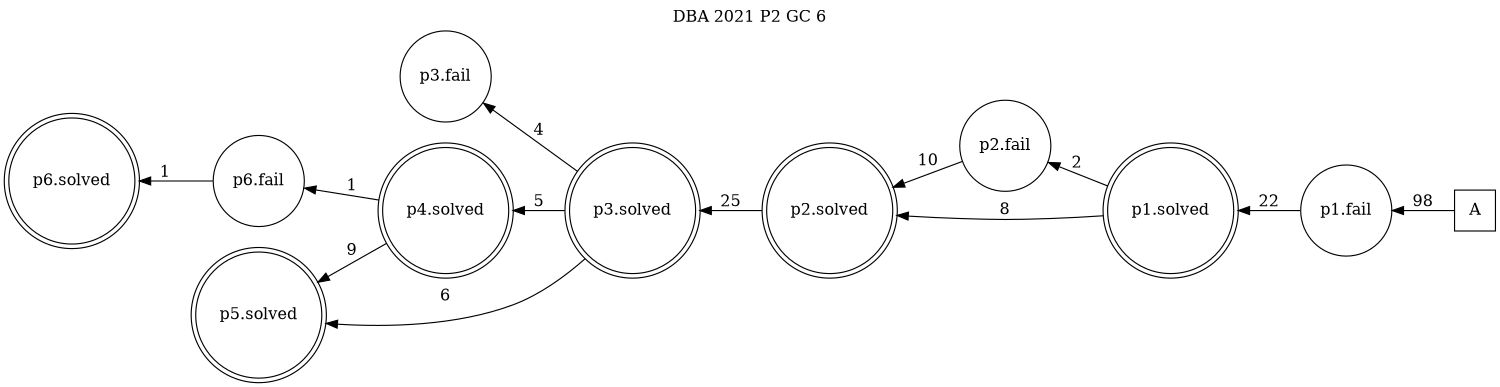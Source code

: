 digraph DBA_2021_P2_GC_6_GOOD {
labelloc="tl"
label= " DBA 2021 P2 GC 6 "
rankdir="RL";
graph [ size=" 10 , 10 !"]

"A" [shape="square" label="A"]
"p1.fail" [shape="circle" label="p1.fail"]
"p1.solved" [shape="doublecircle" label="p1.solved"]
"p2.fail" [shape="circle" label="p2.fail"]
"p2.solved" [shape="doublecircle" label="p2.solved"]
"p3.solved" [shape="doublecircle" label="p3.solved"]
"p3.fail" [shape="circle" label="p3.fail"]
"p4.solved" [shape="doublecircle" label="p4.solved"]
"p5.solved" [shape="doublecircle" label="p5.solved"]
"p6.fail" [shape="circle" label="p6.fail"]
"p6.solved" [shape="doublecircle" label="p6.solved"]
"A" -> "p1.fail" [ label=98]
"p1.fail" -> "p1.solved" [ label=22]
"p1.solved" -> "p2.fail" [ label=2]
"p1.solved" -> "p2.solved" [ label=8]
"p2.fail" -> "p2.solved" [ label=10]
"p2.solved" -> "p3.solved" [ label=25]
"p3.solved" -> "p3.fail" [ label=4]
"p3.solved" -> "p4.solved" [ label=5]
"p3.solved" -> "p5.solved" [ label=6]
"p4.solved" -> "p5.solved" [ label=9]
"p4.solved" -> "p6.fail" [ label=1]
"p6.fail" -> "p6.solved" [ label=1]
}
